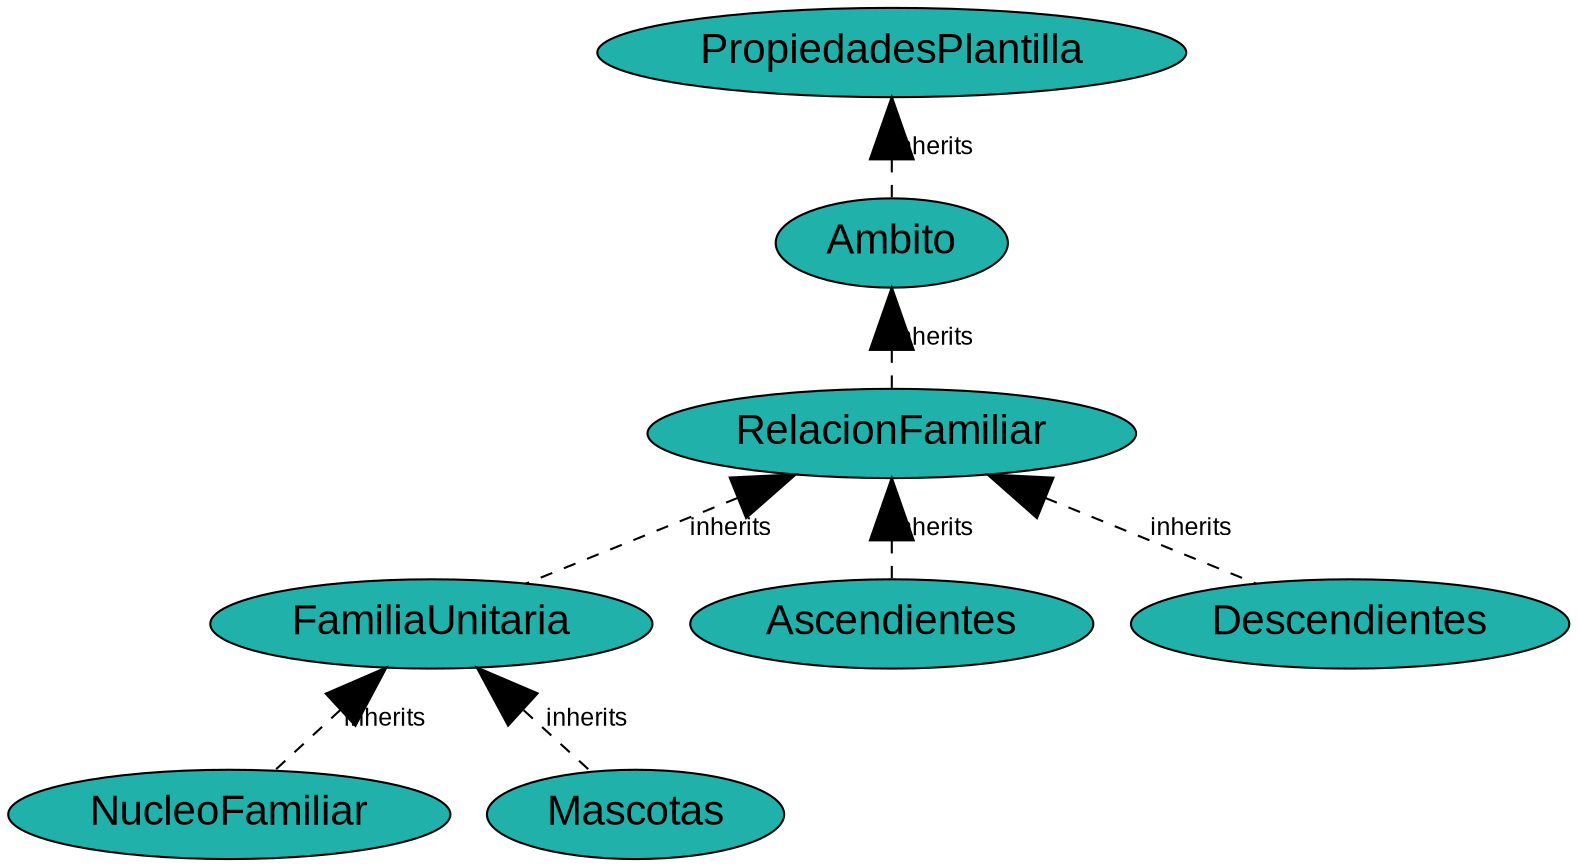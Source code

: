 graph properties{
	//Defecto
	node [fontname="Arial"];
	edge [fontname="Arial",fontsize=12];

	//PROPERTIES
	  node [shape="record",style="filled",fillcolor="lightgoldenrodyellow",fontsize="10"]
	

	//CLASES
	node [shape="ellipse",style="filled",fillcolor="lightseagreen",fontsize="20"]	
	
	class_FamiliaUnitaria [label="FamiliaUnitaria"];
	class_NucleoFamiliar [label="NucleoFamiliar"];
	class_Ascendientes [label="Ascendientes"];
	class_Descendientes [label="Descendientes"];
	class_PropiedadesPlantilla [label="PropiedadesPlantilla"];
	class_RelacionFamiliar [label="RelacionFamiliar"];
	class_Mascotas [label="Mascotas"];
	class_Ambito [label="Ambito"];

	//RELACIONES
	node [shape="hexagon",style="filled",fillcolor="paleturquoise",fontsize="15"]	
	

	//CLASE -- PROPIEDAD

edge[style="dashed",len="3",color="grey"]	

	//RELACION -- PROPIEDAD
	

	// uso indirecto de definición de tipos
	edge[style="dotted",arrowhead="vee",dir="forward",arrowsize="2"];

	// asociaciones a través de atributos marcadas de forma directa
	edge[fontcolor="orangered", color="orangered", style="dashed", arrowhead="vee",dir="forward",arrowsize="2"];

	// herencias
	edge[len="5"fontcolor="black",color="black",arrowhead="normal",arrowsize="3",dir="back",]	class_PropiedadesPlantilla -- class_Ambito [label="inherits"];
	class_Ambito -- class_RelacionFamiliar [label="inherits"];
	class_RelacionFamiliar -- class_FamiliaUnitaria [label="inherits"];
	class_FamiliaUnitaria -- class_NucleoFamiliar [label="inherits"];
	class_RelacionFamiliar -- class_Ascendientes [label="inherits"];
	class_RelacionFamiliar -- class_Descendientes [label="inherits"];
	class_FamiliaUnitaria -- class_Mascotas [label="inherits"];

	// enlaces de relaciones
	edge[len="2",penwidth="3",color="blue",fontcolor="blue",dir="forward",arrowhead="normal"]

}

